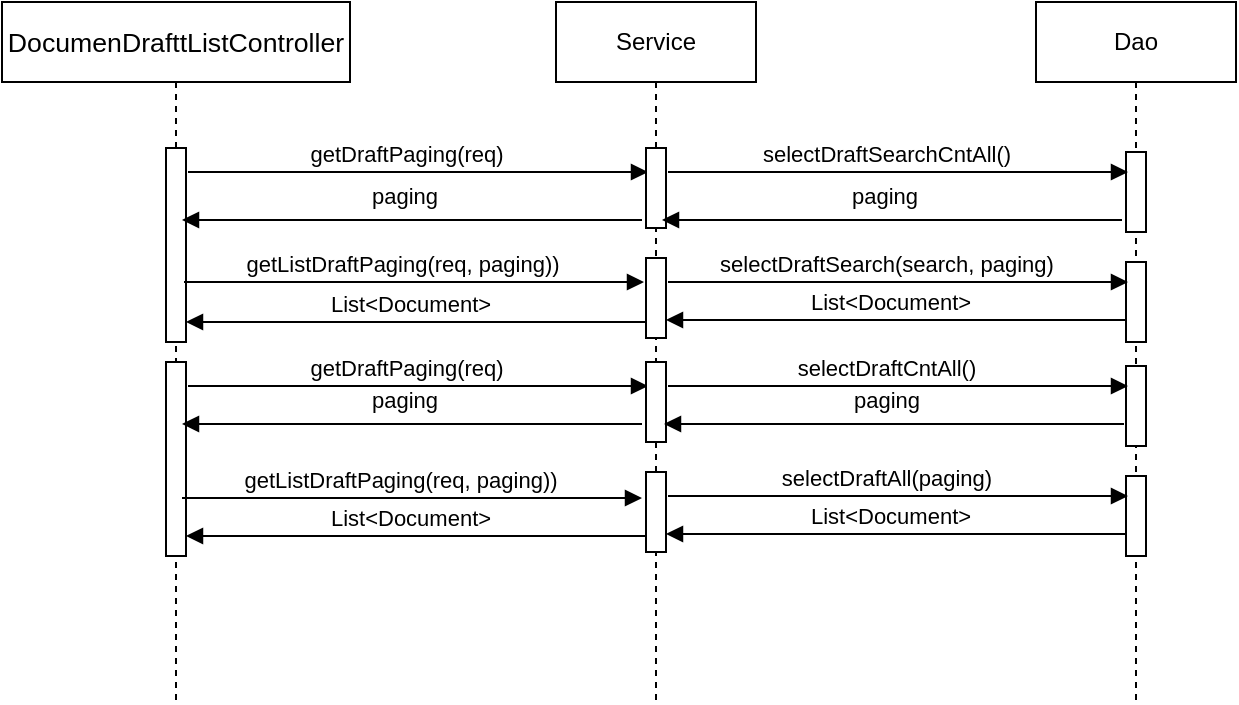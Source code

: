 <mxfile version="13.2.6" type="github"><diagram id="MCWpVnNhGE-hhnBuAgi4" name="Page-1"><mxGraphModel dx="813" dy="435" grid="1" gridSize="10" guides="1" tooltips="1" connect="1" arrows="1" fold="1" page="1" pageScale="1" pageWidth="827" pageHeight="1169" math="0" shadow="0"><root><mxCell id="0"/><mxCell id="1" parent="0"/><mxCell id="UctquY1z8H-ZLhfGdakZ-27" value="Dao" style="shape=umlLifeline;perimeter=lifelinePerimeter;whiteSpace=wrap;html=1;container=1;collapsible=0;recursiveResize=0;outlineConnect=0;" vertex="1" parent="1"><mxGeometry x="604" y="80" width="100" height="350" as="geometry"/></mxCell><mxCell id="UctquY1z8H-ZLhfGdakZ-28" value="Service" style="shape=umlLifeline;perimeter=lifelinePerimeter;whiteSpace=wrap;html=1;container=1;collapsible=0;recursiveResize=0;outlineConnect=0;" vertex="1" parent="1"><mxGeometry x="364" y="80" width="100" height="350" as="geometry"/></mxCell><mxCell id="UctquY1z8H-ZLhfGdakZ-29" value="&lt;span style=&quot;font-size: 10pt ; font-family: &amp;#34;arial&amp;#34;&quot;&gt;DocumenDrafttListController&lt;/span&gt;" style="shape=umlLifeline;perimeter=lifelinePerimeter;whiteSpace=wrap;html=1;container=1;collapsible=0;recursiveResize=0;outlineConnect=0;" vertex="1" parent="1"><mxGeometry x="87" y="80" width="174" height="350" as="geometry"/></mxCell><mxCell id="UctquY1z8H-ZLhfGdakZ-1" value="" style="html=1;points=[];perimeter=orthogonalPerimeter;" vertex="1" parent="1"><mxGeometry x="169" y="153" width="10" height="97" as="geometry"/></mxCell><mxCell id="UctquY1z8H-ZLhfGdakZ-2" value="" style="html=1;points=[];perimeter=orthogonalPerimeter;" vertex="1" parent="1"><mxGeometry x="649" y="155" width="10" height="40" as="geometry"/></mxCell><mxCell id="UctquY1z8H-ZLhfGdakZ-3" value="getDraftPaging(req)" style="html=1;verticalAlign=bottom;endArrow=block;" edge="1" parent="1"><mxGeometry x="-0.058" width="80" relative="1" as="geometry"><mxPoint x="180" y="165" as="sourcePoint"/><mxPoint x="410" y="165" as="targetPoint"/><mxPoint as="offset"/></mxGeometry></mxCell><mxCell id="UctquY1z8H-ZLhfGdakZ-4" value="selectDraftSearchCntAll()" style="html=1;verticalAlign=bottom;endArrow=block;" edge="1" parent="1"><mxGeometry x="-0.058" width="80" relative="1" as="geometry"><mxPoint x="420" y="165" as="sourcePoint"/><mxPoint x="650" y="165" as="targetPoint"/><mxPoint as="offset"/></mxGeometry></mxCell><mxCell id="UctquY1z8H-ZLhfGdakZ-5" value="" style="html=1;points=[];perimeter=orthogonalPerimeter;" vertex="1" parent="1"><mxGeometry x="649" y="210" width="10" height="40" as="geometry"/></mxCell><mxCell id="UctquY1z8H-ZLhfGdakZ-6" value="selectDraftSearch(search, paging)" style="html=1;verticalAlign=bottom;endArrow=block;" edge="1" parent="1"><mxGeometry x="-0.058" width="80" relative="1" as="geometry"><mxPoint x="420" y="220" as="sourcePoint"/><mxPoint x="650" y="220" as="targetPoint"/><mxPoint as="offset"/></mxGeometry></mxCell><mxCell id="UctquY1z8H-ZLhfGdakZ-7" value="List&amp;lt;Document&amp;gt;" style="html=1;verticalAlign=bottom;endArrow=block;" edge="1" parent="1"><mxGeometry x="0.026" width="80" relative="1" as="geometry"><mxPoint x="649" y="239" as="sourcePoint"/><mxPoint x="419" y="239" as="targetPoint"/><mxPoint as="offset"/></mxGeometry></mxCell><mxCell id="UctquY1z8H-ZLhfGdakZ-8" value="List&amp;lt;Document&amp;gt;" style="html=1;verticalAlign=bottom;endArrow=block;" edge="1" parent="1"><mxGeometry x="0.026" width="80" relative="1" as="geometry"><mxPoint x="409" y="240" as="sourcePoint"/><mxPoint x="179" y="240" as="targetPoint"/><mxPoint as="offset"/></mxGeometry></mxCell><mxCell id="UctquY1z8H-ZLhfGdakZ-9" value="" style="html=1;points=[];perimeter=orthogonalPerimeter;" vertex="1" parent="1"><mxGeometry x="169" y="260" width="10" height="97" as="geometry"/></mxCell><mxCell id="UctquY1z8H-ZLhfGdakZ-10" value="" style="html=1;points=[];perimeter=orthogonalPerimeter;" vertex="1" parent="1"><mxGeometry x="649" y="262" width="10" height="40" as="geometry"/></mxCell><mxCell id="UctquY1z8H-ZLhfGdakZ-11" value="getDraftPaging(req)" style="html=1;verticalAlign=bottom;endArrow=block;" edge="1" parent="1"><mxGeometry x="-0.058" width="80" relative="1" as="geometry"><mxPoint x="180" y="272" as="sourcePoint"/><mxPoint x="410" y="272" as="targetPoint"/><mxPoint as="offset"/></mxGeometry></mxCell><mxCell id="UctquY1z8H-ZLhfGdakZ-12" value="selectDraftCntAll()" style="html=1;verticalAlign=bottom;endArrow=block;" edge="1" parent="1"><mxGeometry x="-0.058" width="80" relative="1" as="geometry"><mxPoint x="420" y="272" as="sourcePoint"/><mxPoint x="650" y="272" as="targetPoint"/><mxPoint as="offset"/></mxGeometry></mxCell><mxCell id="UctquY1z8H-ZLhfGdakZ-13" value="" style="html=1;points=[];perimeter=orthogonalPerimeter;" vertex="1" parent="1"><mxGeometry x="649" y="317" width="10" height="40" as="geometry"/></mxCell><mxCell id="UctquY1z8H-ZLhfGdakZ-14" value="selectDraftAll(paging)" style="html=1;verticalAlign=bottom;endArrow=block;" edge="1" parent="1"><mxGeometry x="-0.058" width="80" relative="1" as="geometry"><mxPoint x="420" y="327" as="sourcePoint"/><mxPoint x="650" y="327" as="targetPoint"/><mxPoint as="offset"/></mxGeometry></mxCell><mxCell id="UctquY1z8H-ZLhfGdakZ-15" value="List&amp;lt;Document&amp;gt;" style="html=1;verticalAlign=bottom;endArrow=block;" edge="1" parent="1"><mxGeometry x="0.026" width="80" relative="1" as="geometry"><mxPoint x="649" y="346" as="sourcePoint"/><mxPoint x="419" y="346" as="targetPoint"/><mxPoint as="offset"/></mxGeometry></mxCell><mxCell id="UctquY1z8H-ZLhfGdakZ-16" value="List&amp;lt;Document&amp;gt;" style="html=1;verticalAlign=bottom;endArrow=block;" edge="1" parent="1"><mxGeometry x="0.026" width="80" relative="1" as="geometry"><mxPoint x="409" y="347" as="sourcePoint"/><mxPoint x="179" y="347" as="targetPoint"/><mxPoint as="offset"/></mxGeometry></mxCell><mxCell id="UctquY1z8H-ZLhfGdakZ-17" value="getListDraftPaging(req, paging))" style="html=1;verticalAlign=bottom;endArrow=block;" edge="1" parent="1"><mxGeometry x="-0.058" width="80" relative="1" as="geometry"><mxPoint x="178" y="220" as="sourcePoint"/><mxPoint x="408" y="220" as="targetPoint"/><mxPoint as="offset"/></mxGeometry></mxCell><mxCell id="UctquY1z8H-ZLhfGdakZ-18" value="getListDraftPaging(req, paging))" style="html=1;verticalAlign=bottom;endArrow=block;" edge="1" parent="1"><mxGeometry x="-0.058" width="80" relative="1" as="geometry"><mxPoint x="177" y="328" as="sourcePoint"/><mxPoint x="407" y="328" as="targetPoint"/><mxPoint as="offset"/></mxGeometry></mxCell><mxCell id="UctquY1z8H-ZLhfGdakZ-19" value="" style="html=1;points=[];perimeter=orthogonalPerimeter;" vertex="1" parent="1"><mxGeometry x="409" y="153" width="10" height="40" as="geometry"/></mxCell><mxCell id="UctquY1z8H-ZLhfGdakZ-20" value="" style="html=1;points=[];perimeter=orthogonalPerimeter;" vertex="1" parent="1"><mxGeometry x="409" y="208" width="10" height="40" as="geometry"/></mxCell><mxCell id="UctquY1z8H-ZLhfGdakZ-21" value="" style="html=1;points=[];perimeter=orthogonalPerimeter;" vertex="1" parent="1"><mxGeometry x="409" y="260" width="10" height="40" as="geometry"/></mxCell><mxCell id="UctquY1z8H-ZLhfGdakZ-22" value="" style="html=1;points=[];perimeter=orthogonalPerimeter;" vertex="1" parent="1"><mxGeometry x="409" y="315" width="10" height="40" as="geometry"/></mxCell><mxCell id="UctquY1z8H-ZLhfGdakZ-23" value="paging" style="html=1;verticalAlign=bottom;endArrow=block;" edge="1" parent="1"><mxGeometry x="0.035" y="-3" width="80" relative="1" as="geometry"><mxPoint x="647" y="189" as="sourcePoint"/><mxPoint x="417" y="189" as="targetPoint"/><mxPoint as="offset"/></mxGeometry></mxCell><mxCell id="UctquY1z8H-ZLhfGdakZ-24" value="paging" style="html=1;verticalAlign=bottom;endArrow=block;" edge="1" parent="1"><mxGeometry x="0.035" y="-3" width="80" relative="1" as="geometry"><mxPoint x="407" y="189" as="sourcePoint"/><mxPoint x="177" y="189" as="targetPoint"/><mxPoint as="offset"/></mxGeometry></mxCell><mxCell id="UctquY1z8H-ZLhfGdakZ-25" value="paging" style="html=1;verticalAlign=bottom;endArrow=block;" edge="1" parent="1"><mxGeometry x="0.035" y="-3" width="80" relative="1" as="geometry"><mxPoint x="648" y="291" as="sourcePoint"/><mxPoint x="418" y="291" as="targetPoint"/><mxPoint as="offset"/></mxGeometry></mxCell><mxCell id="UctquY1z8H-ZLhfGdakZ-26" value="paging" style="html=1;verticalAlign=bottom;endArrow=block;" edge="1" parent="1"><mxGeometry x="0.035" y="-3" width="80" relative="1" as="geometry"><mxPoint x="407" y="291" as="sourcePoint"/><mxPoint x="177" y="291" as="targetPoint"/><mxPoint as="offset"/></mxGeometry></mxCell></root></mxGraphModel></diagram></mxfile>